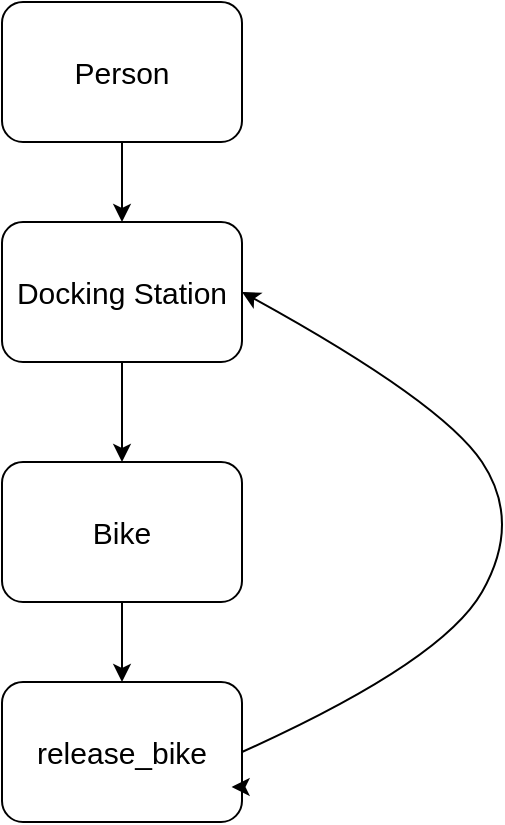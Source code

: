 <mxfile version="14.9.6" type="github">
  <diagram id="7X6yiqUGxD3CL5neLxk5" name="Page-1">
    <mxGraphModel dx="1426" dy="794" grid="1" gridSize="10" guides="1" tooltips="1" connect="1" arrows="1" fold="1" page="1" pageScale="1" pageWidth="1654" pageHeight="1169" math="0" shadow="0">
      <root>
        <mxCell id="0" />
        <mxCell id="1" parent="0" />
        <mxCell id="wgNBIFDu5YPpf_-57eZc-1" value="&lt;font style=&quot;font-size: 15px&quot;&gt;release_bike&lt;/font&gt;" style="rounded=1;whiteSpace=wrap;html=1;" vertex="1" parent="1">
          <mxGeometry x="140" y="400" width="120" height="70" as="geometry" />
        </mxCell>
        <mxCell id="wgNBIFDu5YPpf_-57eZc-2" style="edgeStyle=orthogonalEdgeStyle;rounded=0;orthogonalLoop=1;jettySize=auto;html=1;exitX=1;exitY=0.75;exitDx=0;exitDy=0;entryX=0.957;entryY=0.755;entryDx=0;entryDy=0;entryPerimeter=0;" edge="1" parent="1" source="wgNBIFDu5YPpf_-57eZc-1" target="wgNBIFDu5YPpf_-57eZc-1">
          <mxGeometry relative="1" as="geometry" />
        </mxCell>
        <mxCell id="wgNBIFDu5YPpf_-57eZc-8" value="" style="edgeStyle=orthogonalEdgeStyle;rounded=0;orthogonalLoop=1;jettySize=auto;html=1;" edge="1" parent="1" source="wgNBIFDu5YPpf_-57eZc-3" target="wgNBIFDu5YPpf_-57eZc-5">
          <mxGeometry relative="1" as="geometry" />
        </mxCell>
        <mxCell id="wgNBIFDu5YPpf_-57eZc-3" value="&lt;span style=&quot;font-size: 15px&quot;&gt;Person&lt;/span&gt;" style="rounded=1;whiteSpace=wrap;html=1;" vertex="1" parent="1">
          <mxGeometry x="140" y="60" width="120" height="70" as="geometry" />
        </mxCell>
        <mxCell id="wgNBIFDu5YPpf_-57eZc-9" value="" style="edgeStyle=orthogonalEdgeStyle;rounded=0;orthogonalLoop=1;jettySize=auto;html=1;" edge="1" parent="1" source="wgNBIFDu5YPpf_-57eZc-4" target="wgNBIFDu5YPpf_-57eZc-1">
          <mxGeometry relative="1" as="geometry" />
        </mxCell>
        <mxCell id="wgNBIFDu5YPpf_-57eZc-4" value="&lt;span style=&quot;font-size: 15px&quot;&gt;Bike&lt;/span&gt;" style="rounded=1;whiteSpace=wrap;html=1;" vertex="1" parent="1">
          <mxGeometry x="140" y="290" width="120" height="70" as="geometry" />
        </mxCell>
        <mxCell id="wgNBIFDu5YPpf_-57eZc-7" value="" style="edgeStyle=orthogonalEdgeStyle;rounded=0;orthogonalLoop=1;jettySize=auto;html=1;" edge="1" parent="1" source="wgNBIFDu5YPpf_-57eZc-5" target="wgNBIFDu5YPpf_-57eZc-4">
          <mxGeometry relative="1" as="geometry" />
        </mxCell>
        <mxCell id="wgNBIFDu5YPpf_-57eZc-5" value="&lt;span style=&quot;font-size: 15px&quot;&gt;Docking Station&lt;/span&gt;" style="rounded=1;whiteSpace=wrap;html=1;" vertex="1" parent="1">
          <mxGeometry x="140" y="170" width="120" height="70" as="geometry" />
        </mxCell>
        <mxCell id="wgNBIFDu5YPpf_-57eZc-11" value="" style="curved=1;endArrow=classic;html=1;exitX=1;exitY=0.5;exitDx=0;exitDy=0;entryX=1;entryY=0.5;entryDx=0;entryDy=0;" edge="1" parent="1" source="wgNBIFDu5YPpf_-57eZc-1" target="wgNBIFDu5YPpf_-57eZc-5">
          <mxGeometry width="50" height="50" relative="1" as="geometry">
            <mxPoint x="700" y="430" as="sourcePoint" />
            <mxPoint x="750" y="380" as="targetPoint" />
            <Array as="points">
              <mxPoint x="360" y="390" />
              <mxPoint x="400" y="320" />
              <mxPoint x="360" y="260" />
            </Array>
          </mxGeometry>
        </mxCell>
      </root>
    </mxGraphModel>
  </diagram>
</mxfile>
